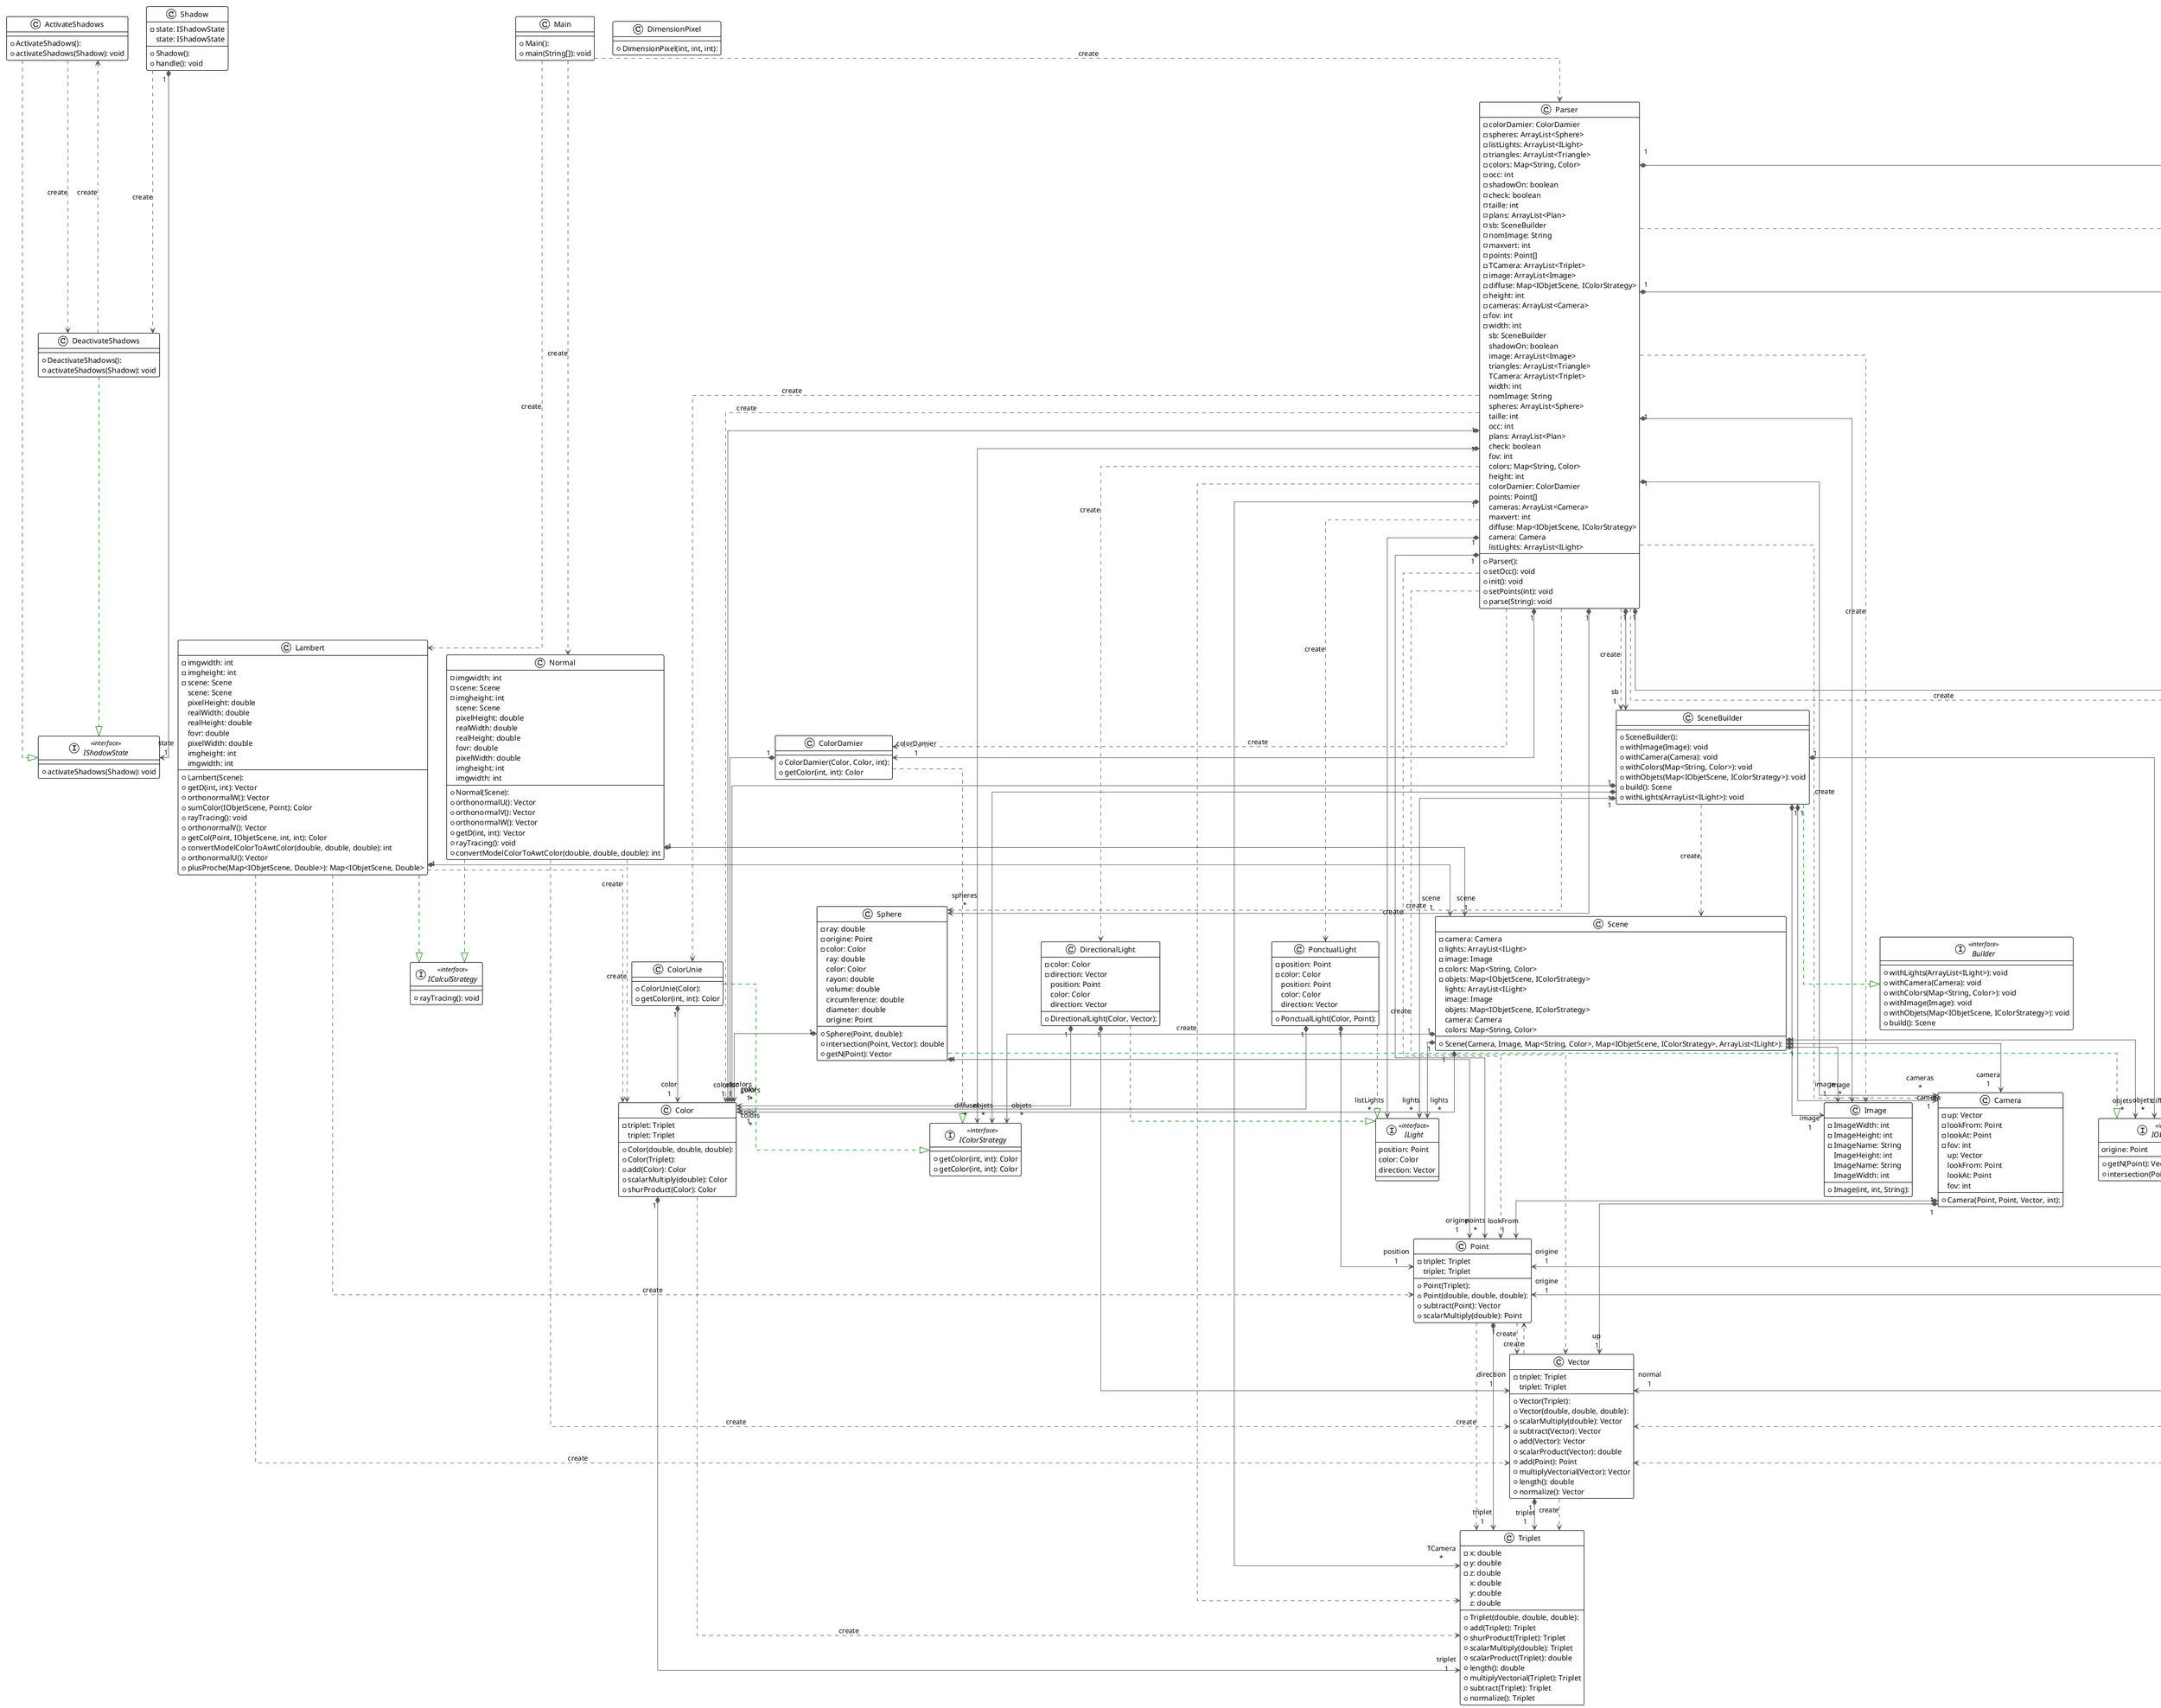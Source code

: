 @startuml

!theme plain
top to bottom direction
skinparam linetype ortho

class ActivateShadows {
  + ActivateShadows(): 
  + activateShadows(Shadow): void
}
interface Builder << interface >> {
  + withLights(ArrayList<ILight>): void
  + withCamera(Camera): void
  + withColors(Map<String, Color>): void
  + withImage(Image): void
  + withObjets(Map<IObjetScene, IColorStrategy>): void
  + build(): Scene
}
class Camera {
  + Camera(Point, Point, Vector, int): 
  - up: Vector
  - lookFrom: Point
  - lookAt: Point
  - fov: int
   up: Vector
   lookFrom: Point
   lookAt: Point
   fov: int
}
class Color {
  + Color(double, double, double): 
  + Color(Triplet): 
  - triplet: Triplet
  + add(Color): Color
  + scalarMultiply(double): Color
  + shurProduct(Color): Color
   triplet: Triplet
}
class ColorDamier {
  + ColorDamier(Color, Color, int): 
  + getColor(int, int): Color
}
class ColorUnie {
  + ColorUnie(Color): 
  + getColor(int, int): Color
}
class DeactivateShadows {
  + DeactivateShadows(): 
  + activateShadows(Shadow): void
}
class DimensionPixel {
  + DimensionPixel(int, int, int): 
}
class DirectionalLight {
  + DirectionalLight(Color, Vector): 
  - color: Color
  - direction: Vector
   position: Point
   color: Color
   direction: Vector
}
interface ICalculStrategy << interface >> {
  + rayTracing(): void
}
interface IColorStrategy << interface >> {
  + getColor(int, int): Color
}
interface IColorStrategy << interface >> {
  + getColor(int, int): Color
}
interface ILight << interface >> {
   position: Point
   color: Color
   direction: Vector
}
interface IObjetScene << interface >> {
  + getN(Point): Vector
  + intersection(Point, Vector): double
   origine: Point
}
interface IShadowState << interface >> {
  + activateShadows(Shadow): void
}
class Image {
  + Image(int, int, String): 
  - ImageWidth: int
  - ImageHeight: int
  - ImageName: String
   ImageHeight: int
   ImageName: String
   ImageWidth: int
}
class Lambert {
  + Lambert(Scene): 
  - imgwidth: int
  - imgheight: int
  - scene: Scene
  + getD(int, int): Vector
  + orthonormalW(): Vector
  + sumColor(IObjetScene, Point): Color
  + rayTracing(): void
  + orthonormalV(): Vector
  + getCol(Point, IObjetScene, int, int): Color
  + convertModelColorToAwtColor(double, double, double): int
  + orthonormalU(): Vector
  + plusProche(Map<IObjetScene, Double>): Map<IObjetScene, Double>
   scene: Scene
   pixelHeight: double
   realWidth: double
   realHeight: double
   fovr: double
   pixelWidth: double
   imgheight: int
   imgwidth: int
}
class Main {
  + Main(): 
  + main(String[]): void
}
class Normal {
  + Normal(Scene): 
  - imgwidth: int
  - scene: Scene
  - imgheight: int
  + orthonormalU(): Vector
  + orthonormalV(): Vector
  + orthonormalW(): Vector
  + getD(int, int): Vector
  + rayTracing(): void
  + convertModelColorToAwtColor(double, double, double): int
   scene: Scene
   pixelHeight: double
   realWidth: double
   realHeight: double
   fovr: double
   pixelWidth: double
   imgheight: int
   imgwidth: int
}
class Parser {
  + Parser(): 
  - colorDamier: ColorDamier
  - spheres: ArrayList<Sphere>
  - listLights: ArrayList<ILight>
  - triangles: ArrayList<Triangle>
  - colors: Map<String, Color>
  - occ: int
  - shadowOn: boolean
  - check: boolean
  - taille: int
  - plans: ArrayList<Plan>
  - sb: SceneBuilder
  - nomImage: String
  - maxvert: int
  - points: Point[]
  - TCamera: ArrayList<Triplet>
  - image: ArrayList<Image>
  - diffuse: Map<IObjetScene, IColorStrategy>
  - height: int
  - cameras: ArrayList<Camera>
  - fov: int
  - width: int
  + setOcc(): void
  + init(): void
  + setPoints(int): void
  + parse(String): void
   sb: SceneBuilder
   shadowOn: boolean
   image: ArrayList<Image>
   triangles: ArrayList<Triangle>
   TCamera: ArrayList<Triplet>
   width: int
   nomImage: String
   spheres: ArrayList<Sphere>
   taille: int
   occ: int
   plans: ArrayList<Plan>
   check: boolean
   fov: int
   colors: Map<String, Color>
   height: int
   colorDamier: ColorDamier
   points: Point[]
   cameras: ArrayList<Camera>
   maxvert: int
   diffuse: Map<IObjetScene, IColorStrategy>
   camera: Camera
   listLights: ArrayList<ILight>
}
class Plan {
  + Plan(Point, Vector): 
  - normal: Vector
  - origine: Point
  + getN(Point): Vector
  + intersection(Point, Vector): double
   origine: Point
   rayon: double
   normal: Vector
}
class Point {
  + Point(Triplet): 
  + Point(double, double, double): 
  - triplet: Triplet
  + subtract(Point): Vector
  + scalarMultiply(double): Point
   triplet: Triplet
}
class PonctualLight {
  + PonctualLight(Color, Point): 
  - position: Point
  - color: Color
   position: Point
   color: Color
   direction: Vector
}
class Scene {
  + Scene(Camera, Image, Map<String, Color>, Map<IObjetScene, IColorStrategy>, ArrayList<ILight>): 
  - camera: Camera
  - lights: ArrayList<ILight>
  - image: Image
  - colors: Map<String, Color>
  - objets: Map<IObjetScene, IColorStrategy>
   lights: ArrayList<ILight>
   image: Image
   objets: Map<IObjetScene, IColorStrategy>
   camera: Camera
   colors: Map<String, Color>
}
class SceneBuilder {
  + SceneBuilder(): 
  + withImage(Image): void
  + withCamera(Camera): void
  + withColors(Map<String, Color>): void
  + withObjets(Map<IObjetScene, IColorStrategy>): void
  + build(): Scene
  + withLights(ArrayList<ILight>): void
}
class Shadow {
  + Shadow(): 
  - state: IShadowState
  + handle(): void
   state: IShadowState
}
class Sphere {
  + Sphere(Point, double): 
  - ray: double
  - origine: Point
  - color: Color
  + intersection(Point, Vector): double
  + getN(Point): Vector
   ray: double
   color: Color
   rayon: double
   volume: double
   circumference: double
   diameter: double
   origine: Point
}
class Triangle {
  + Triangle(Point, Point, Point): 
  - origine: Point
  - c: Point
  - b: Point
  + getN(Point): Vector
  + intersection(Point, Vector): double
   rayon: double
   b: Point
   distanceAB: double
   distanceBC: double
   c: Point
   distanceAC: double
   origine: Point
}
class Triplet {
  + Triplet(double, double, double): 
  - x: double
  - y: double
  - z: double
  + add(Triplet): Triplet
  + shurProduct(Triplet): Triplet
  + scalarMultiply(double): Triplet
  + scalarProduct(Triplet): double
  + length(): double
  + multiplyVectorial(Triplet): Triplet
  + subtract(Triplet): Triplet
  + normalize(): Triplet
   x: double
   y: double
   z: double
}
class Vector {
  + Vector(Triplet): 
  + Vector(double, double, double): 
  - triplet: Triplet
  + scalarMultiply(double): Vector
  + subtract(Vector): Vector
  + add(Vector): Vector
  + scalarProduct(Vector): double
  + add(Point): Point
  + multiplyVectorial(Vector): Vector
  + length(): double
  + normalize(): Vector
   triplet: Triplet
}

ActivateShadows    -[#595959,dashed]->  DeactivateShadows : "«create»"
ActivateShadows    -[#008200,dashed]-^  IShadowState      
Camera            "1" *-[#595959,plain]-> "lookFrom\n1" Point             
Camera            "1" *-[#595959,plain]-> "up\n1" Vector            
Color              -[#595959,dashed]->  Triplet           : "«create»"
Color             "1" *-[#595959,plain]-> "triplet\n1" Triplet           
ColorDamier       "1" *-[#595959,plain]-> "color1\n1" Color             
ColorDamier        -[#008200,dashed]-^  IColorStrategy    
ColorUnie         "1" *-[#595959,plain]-> "color\n1" Color             
ColorUnie          -[#008200,dashed]-^  IColorStrategy    
DeactivateShadows  -[#595959,dashed]->  ActivateShadows   : "«create»"
DeactivateShadows  -[#008200,dashed]-^  IShadowState      
DirectionalLight  "1" *-[#595959,plain]-> "color\n1" Color             
DirectionalLight   -[#008200,dashed]-^  ILight            
DirectionalLight  "1" *-[#595959,plain]-> "direction\n1" Vector            
Lambert            -[#595959,dashed]->  Color             : "«create»"
Lambert            -[#008200,dashed]-^  ICalculStrategy   
Lambert            -[#595959,dashed]->  Point             : "«create»"
Lambert           "1" *-[#595959,plain]-> "scene\n1" Scene             
Lambert            -[#595959,dashed]->  Vector            : "«create»"
Main               -[#595959,dashed]->  Lambert           : "«create»"
Main               -[#595959,dashed]->  Normal            : "«create»"
Main               -[#595959,dashed]->  Parser            : "«create»"
Normal             -[#595959,dashed]->  Color             : "«create»"
Normal             -[#008200,dashed]-^  ICalculStrategy   
Normal            "1" *-[#595959,plain]-> "scene\n1" Scene             
Normal             -[#595959,dashed]->  Vector            : "«create»"
Parser            "1" *-[#595959,plain]-> "cameras\n*" Camera            
Parser             -[#595959,dashed]->  Camera            : "«create»"
Parser             -[#595959,dashed]->  Color             : "«create»"
Parser            "1" *-[#595959,plain]-> "colors\n*" Color             
Parser             -[#595959,dashed]->  ColorDamier       : "«create»"
Parser            "1" *-[#595959,plain]-> "colorDamier\n1" ColorDamier       
Parser             -[#595959,dashed]->  ColorUnie         : "«create»"
Parser             -[#595959,dashed]->  DirectionalLight  : "«create»"
Parser            "1" *-[#595959,plain]-> "diffuse\n*" IColorStrategy    
Parser            "1" *-[#595959,plain]-> "listLights\n*" ILight            
Parser            "1" *-[#595959,plain]-> "diffuse\n*" IObjetScene       
Parser             -[#595959,dashed]->  Image             : "«create»"
Parser            "1" *-[#595959,plain]-> "image\n*" Image             
Parser            "1" *-[#595959,plain]-> "plans\n*" Plan              
Parser             -[#595959,dashed]->  Plan              : "«create»"
Parser            "1" *-[#595959,plain]-> "points\n*" Point             
Parser             -[#595959,dashed]->  Point             : "«create»"
Parser             -[#595959,dashed]->  PonctualLight     : "«create»"
Parser             -[#595959,dashed]->  SceneBuilder      : "«create»"
Parser            "1" *-[#595959,plain]-> "sb\n1" SceneBuilder      
Parser             -[#595959,dashed]->  Sphere            : "«create»"
Parser            "1" *-[#595959,plain]-> "spheres\n*" Sphere            
Parser             -[#595959,dashed]->  Triangle          : "«create»"
Parser            "1" *-[#595959,plain]-> "triangles\n*" Triangle          
Parser            "1" *-[#595959,plain]-> "TCamera\n*" Triplet           
Parser             -[#595959,dashed]->  Triplet           : "«create»"
Parser             -[#595959,dashed]->  Vector            : "«create»"
Plan               -[#008200,dashed]-^  IObjetScene       
Plan              "1" *-[#595959,plain]-> "origine\n1" Point             
Plan              "1" *-[#595959,plain]-> "normal\n1" Vector            
Plan               -[#595959,dashed]->  Vector            : "«create»"
Point              -[#595959,dashed]->  Triplet           : "«create»"
Point             "1" *-[#595959,plain]-> "triplet\n1" Triplet           
Point              -[#595959,dashed]->  Vector            : "«create»"
PonctualLight     "1" *-[#595959,plain]-> "color\n1" Color             
PonctualLight      -[#008200,dashed]-^  ILight            
PonctualLight     "1" *-[#595959,plain]-> "position\n1" Point             
Scene             "1" *-[#595959,plain]-> "camera\n1" Camera            
Scene             "1" *-[#595959,plain]-> "colors\n*" Color             
Scene             "1" *-[#595959,plain]-> "objets\n*" IColorStrategy    
Scene             "1" *-[#595959,plain]-> "lights\n*" ILight            
Scene             "1" *-[#595959,plain]-> "objets\n*" IObjetScene       
Scene             "1" *-[#595959,plain]-> "image\n1" Image             
SceneBuilder       -[#008200,dashed]-^  Builder           
SceneBuilder      "1" *-[#595959,plain]-> "camera\n1" Camera            
SceneBuilder      "1" *-[#595959,plain]-> "colors\n*" Color             
SceneBuilder      "1" *-[#595959,plain]-> "objets\n*" IColorStrategy    
SceneBuilder      "1" *-[#595959,plain]-> "lights\n*" ILight            
SceneBuilder      "1" *-[#595959,plain]-> "objets\n*" IObjetScene       
SceneBuilder      "1" *-[#595959,plain]-> "image\n1" Image             
SceneBuilder       -[#595959,dashed]->  Scene             : "«create»"
Shadow             -[#595959,dashed]->  DeactivateShadows : "«create»"
Shadow            "1" *-[#595959,plain]-> "state\n1" IShadowState      
Sphere            "1" *-[#595959,plain]-> "color\n1" Color             
Sphere             -[#008200,dashed]-^  IObjetScene       
Sphere            "1" *-[#595959,plain]-> "origine\n1" Point             
Triangle           -[#008200,dashed]-^  IObjetScene       
Triangle           -[#595959,dashed]->  Plan              : "«create»"
Triangle          "1" *-[#595959,plain]-> "origine\n1" Point             
Triangle           -[#595959,dashed]->  Vector            : "«create»"
Vector             -[#595959,dashed]->  Point             : "«create»"
Vector            "1" *-[#595959,plain]-> "triplet\n1" Triplet           
Vector             -[#595959,dashed]->  Triplet           : "«create»"
@enduml
